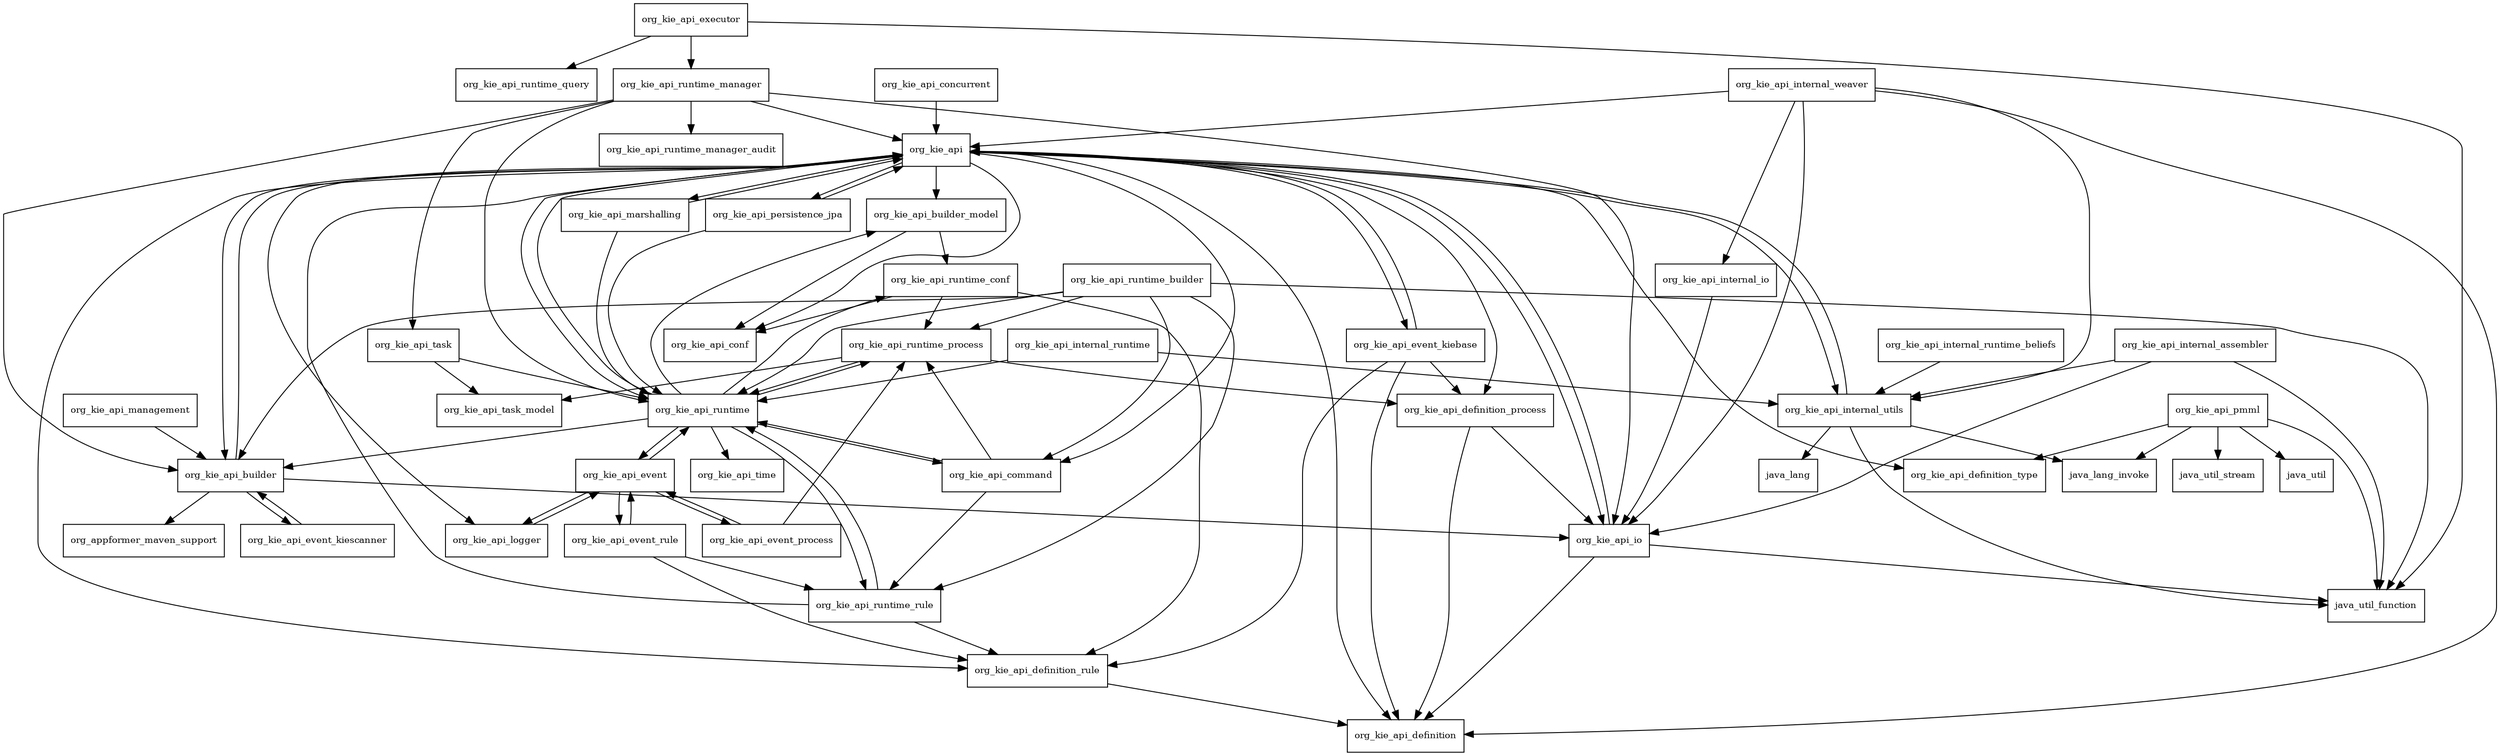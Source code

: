 digraph kie_api_7_12_0_Final_package_dependencies {
  node [shape = box, fontsize=10.0];
  org_kie_api -> org_kie_api_builder;
  org_kie_api -> org_kie_api_builder_model;
  org_kie_api -> org_kie_api_command;
  org_kie_api -> org_kie_api_conf;
  org_kie_api -> org_kie_api_definition;
  org_kie_api -> org_kie_api_definition_process;
  org_kie_api -> org_kie_api_definition_rule;
  org_kie_api -> org_kie_api_definition_type;
  org_kie_api -> org_kie_api_event_kiebase;
  org_kie_api -> org_kie_api_internal_utils;
  org_kie_api -> org_kie_api_io;
  org_kie_api -> org_kie_api_logger;
  org_kie_api -> org_kie_api_marshalling;
  org_kie_api -> org_kie_api_persistence_jpa;
  org_kie_api -> org_kie_api_runtime;
  org_kie_api_builder -> org_appformer_maven_support;
  org_kie_api_builder -> org_kie_api;
  org_kie_api_builder -> org_kie_api_event_kiescanner;
  org_kie_api_builder -> org_kie_api_io;
  org_kie_api_builder_model -> org_kie_api_conf;
  org_kie_api_builder_model -> org_kie_api_runtime_conf;
  org_kie_api_command -> org_kie_api_runtime;
  org_kie_api_command -> org_kie_api_runtime_process;
  org_kie_api_command -> org_kie_api_runtime_rule;
  org_kie_api_concurrent -> org_kie_api;
  org_kie_api_definition_process -> org_kie_api_definition;
  org_kie_api_definition_process -> org_kie_api_io;
  org_kie_api_definition_rule -> org_kie_api_definition;
  org_kie_api_event -> org_kie_api_event_process;
  org_kie_api_event -> org_kie_api_event_rule;
  org_kie_api_event -> org_kie_api_logger;
  org_kie_api_event -> org_kie_api_runtime;
  org_kie_api_event_kiebase -> org_kie_api;
  org_kie_api_event_kiebase -> org_kie_api_definition;
  org_kie_api_event_kiebase -> org_kie_api_definition_process;
  org_kie_api_event_kiebase -> org_kie_api_definition_rule;
  org_kie_api_event_kiescanner -> org_kie_api_builder;
  org_kie_api_event_process -> org_kie_api_event;
  org_kie_api_event_process -> org_kie_api_runtime_process;
  org_kie_api_event_rule -> org_kie_api_definition_rule;
  org_kie_api_event_rule -> org_kie_api_event;
  org_kie_api_event_rule -> org_kie_api_runtime_rule;
  org_kie_api_executor -> java_util_function;
  org_kie_api_executor -> org_kie_api_runtime_manager;
  org_kie_api_executor -> org_kie_api_runtime_query;
  org_kie_api_internal_assembler -> java_util_function;
  org_kie_api_internal_assembler -> org_kie_api_internal_utils;
  org_kie_api_internal_assembler -> org_kie_api_io;
  org_kie_api_internal_io -> org_kie_api_io;
  org_kie_api_internal_runtime -> org_kie_api_internal_utils;
  org_kie_api_internal_runtime -> org_kie_api_runtime;
  org_kie_api_internal_runtime_beliefs -> org_kie_api_internal_utils;
  org_kie_api_internal_utils -> java_lang;
  org_kie_api_internal_utils -> java_lang_invoke;
  org_kie_api_internal_utils -> java_util_function;
  org_kie_api_internal_utils -> org_kie_api;
  org_kie_api_internal_weaver -> org_kie_api;
  org_kie_api_internal_weaver -> org_kie_api_definition;
  org_kie_api_internal_weaver -> org_kie_api_internal_io;
  org_kie_api_internal_weaver -> org_kie_api_internal_utils;
  org_kie_api_internal_weaver -> org_kie_api_io;
  org_kie_api_io -> java_util_function;
  org_kie_api_io -> org_kie_api;
  org_kie_api_io -> org_kie_api_definition;
  org_kie_api_logger -> org_kie_api_event;
  org_kie_api_management -> org_kie_api_builder;
  org_kie_api_marshalling -> org_kie_api;
  org_kie_api_marshalling -> org_kie_api_runtime;
  org_kie_api_persistence_jpa -> org_kie_api;
  org_kie_api_persistence_jpa -> org_kie_api_runtime;
  org_kie_api_pmml -> java_lang_invoke;
  org_kie_api_pmml -> java_util;
  org_kie_api_pmml -> java_util_function;
  org_kie_api_pmml -> java_util_stream;
  org_kie_api_pmml -> org_kie_api_definition_type;
  org_kie_api_runtime -> org_kie_api;
  org_kie_api_runtime -> org_kie_api_builder;
  org_kie_api_runtime -> org_kie_api_builder_model;
  org_kie_api_runtime -> org_kie_api_command;
  org_kie_api_runtime -> org_kie_api_event;
  org_kie_api_runtime -> org_kie_api_runtime_conf;
  org_kie_api_runtime -> org_kie_api_runtime_process;
  org_kie_api_runtime -> org_kie_api_runtime_rule;
  org_kie_api_runtime -> org_kie_api_time;
  org_kie_api_runtime_builder -> java_util_function;
  org_kie_api_runtime_builder -> org_kie_api_builder;
  org_kie_api_runtime_builder -> org_kie_api_command;
  org_kie_api_runtime_builder -> org_kie_api_runtime;
  org_kie_api_runtime_builder -> org_kie_api_runtime_process;
  org_kie_api_runtime_builder -> org_kie_api_runtime_rule;
  org_kie_api_runtime_conf -> org_kie_api_conf;
  org_kie_api_runtime_conf -> org_kie_api_definition_rule;
  org_kie_api_runtime_conf -> org_kie_api_runtime_process;
  org_kie_api_runtime_manager -> org_kie_api;
  org_kie_api_runtime_manager -> org_kie_api_builder;
  org_kie_api_runtime_manager -> org_kie_api_io;
  org_kie_api_runtime_manager -> org_kie_api_runtime;
  org_kie_api_runtime_manager -> org_kie_api_runtime_manager_audit;
  org_kie_api_runtime_manager -> org_kie_api_task;
  org_kie_api_runtime_process -> org_kie_api_definition_process;
  org_kie_api_runtime_process -> org_kie_api_runtime;
  org_kie_api_runtime_process -> org_kie_api_task_model;
  org_kie_api_runtime_rule -> org_kie_api;
  org_kie_api_runtime_rule -> org_kie_api_definition_rule;
  org_kie_api_runtime_rule -> org_kie_api_runtime;
  org_kie_api_task -> org_kie_api_runtime;
  org_kie_api_task -> org_kie_api_task_model;
}
